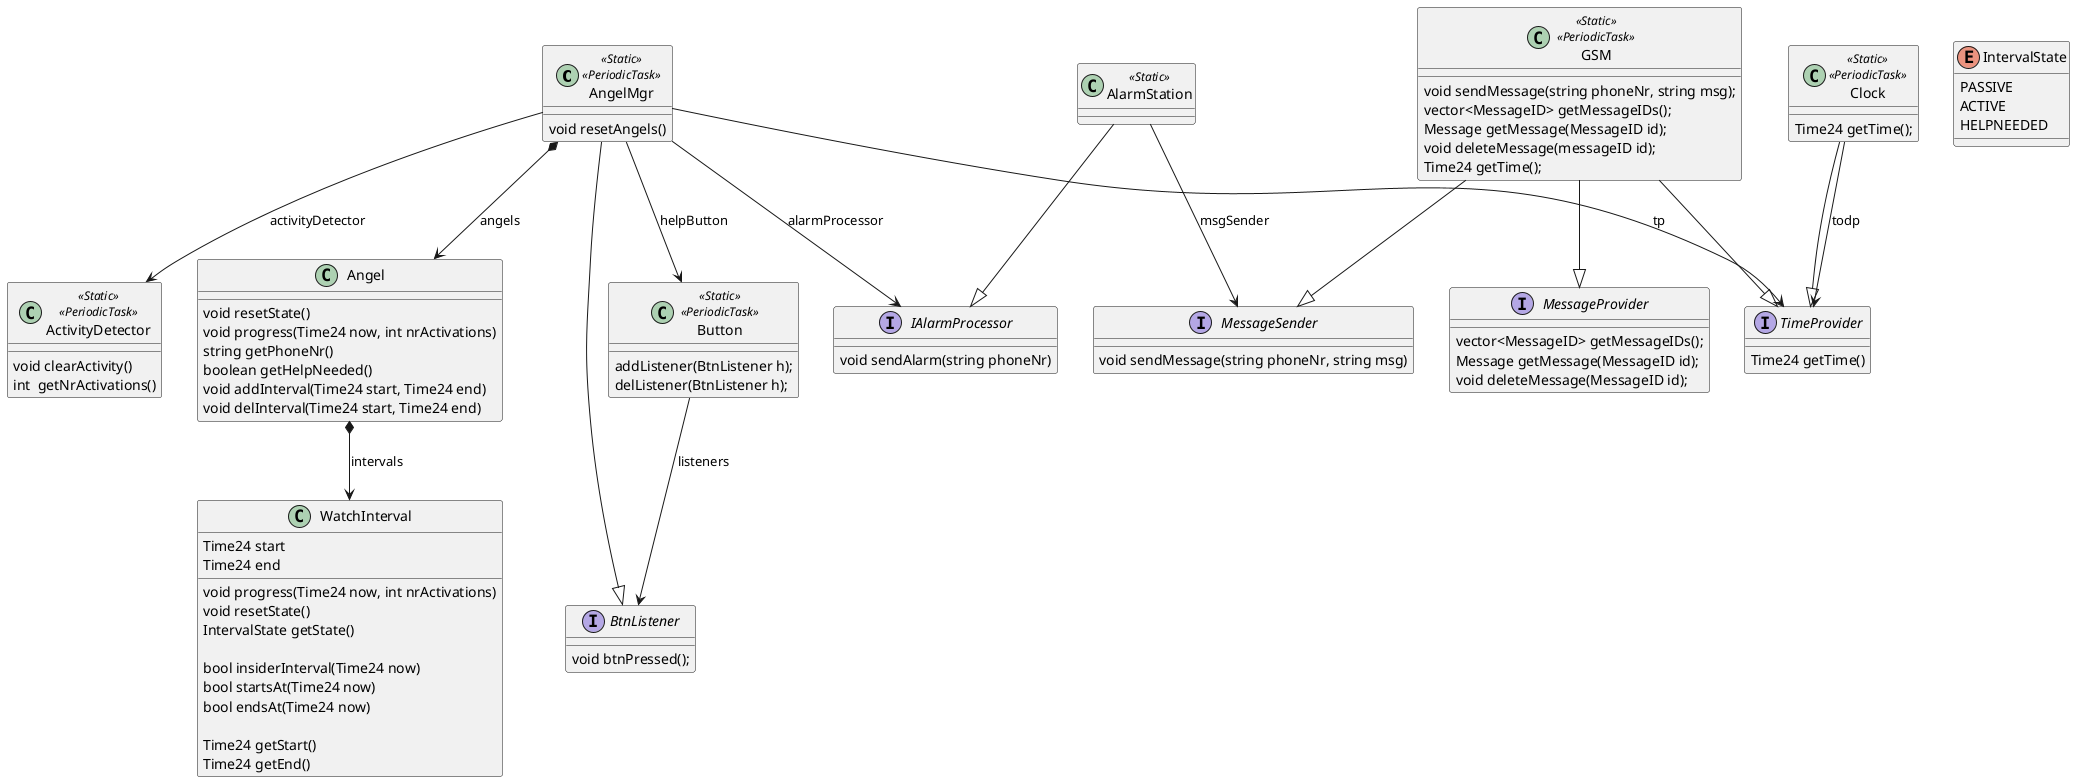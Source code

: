 @startuml

class AngelMgr <<Static>> <<PeriodicTask>> {
	void resetAngels()
	
}

class Angel {
	void resetState()
	void progress(Time24 now, int nrActivations)
	string getPhoneNr()
	boolean getHelpNeeded()	
	void addInterval(Time24 start, Time24 end)
	void delInterval(Time24 start, Time24 end)
}

enum IntervalState {
	PASSIVE
	ACTIVE
	HELPNEEDED
}

class WatchInterval {
	void progress(Time24 now, int nrActivations)
	void resetState()
	IntervalState getState()

	bool insiderInterval(Time24 now)
	bool startsAt(Time24 now)
	bool endsAt(Time24 now)

	Time24 getStart()
	Time24 getEnd()

	Time24 start
	Time24 end
}

interface IAlarmProcessor {
	void sendAlarm(string phoneNr)
}

class AlarmStation <<Static>>

AlarmStation --|> IAlarmProcessor
AlarmStation --> MessageSender: msgSender

AngelMgr *--> Angel: angels
AngelMgr -->ActivityDetector: activityDetector
AngelMgr -->Button: helpButton
AngelMgr -->TimeProvider: tp
Angel *--> WatchInterval: intervals
AngelMgr --> IAlarmProcessor: alarmProcessor

class GSM <<Static>> <<PeriodicTask>>{
	void sendMessage(string phoneNr, string msg);
	vector<MessageID> getMessageIDs();
	Message getMessage(MessageID id);
	void deleteMessage(messageID id);
	Time24 getTime();	
}

class Clock <<Static>> <<PeriodicTask>>{
	Time24 getTime();
}

Clock --> TimeProvider: todp
Clock --|> TimeProvider

class ActivityDetector <<Static>> <<PeriodicTask>>{
	void clearActivity()
	int  getNrActivations()
}

class Button <<Static>> <<PeriodicTask>>{
	addListener(BtnListener h);
	delListener(BtnListener h);	
}

interface BtnListener {
	void btnPressed();
}

Button --> BtnListener: listeners
AngelMgr --|> BtnListener



interface TimeProvider {
	Time24 getTime()
}

interface MessageProvider {
vector<MessageID> getMessageIDs();
Message getMessage(MessageID id);
void deleteMessage(MessageID id);
}

interface MessageSender {
	void sendMessage(string phoneNr, string msg)
}

GSM --|> TimeProvider
GSM --|> MessageSender
GSM --|> MessageProvider

@enduml
